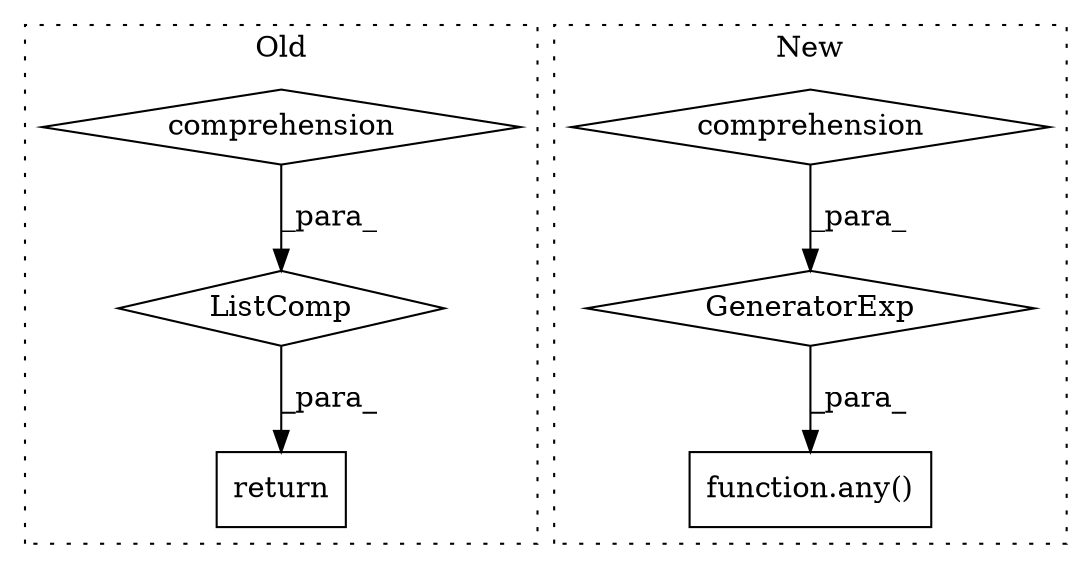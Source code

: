 digraph G {
subgraph cluster0 {
1 [label="ListComp" a="106" s="1591" l="56" shape="diamond"];
4 [label="comprehension" a="45" s="1629" l="3" shape="diamond"];
6 [label="return" a="93" s="1652" l="7" shape="box"];
label = "Old";
style="dotted";
}
subgraph cluster1 {
2 [label="function.any()" a="75" s="1491,1498" l="4,78" shape="box"];
3 [label="comprehension" a="45" s="1530" l="3" shape="diamond"];
5 [label="GeneratorExp" a="55" s="1495" l="3" shape="diamond"];
label = "New";
style="dotted";
}
1 -> 6 [label="_para_"];
3 -> 5 [label="_para_"];
4 -> 1 [label="_para_"];
5 -> 2 [label="_para_"];
}